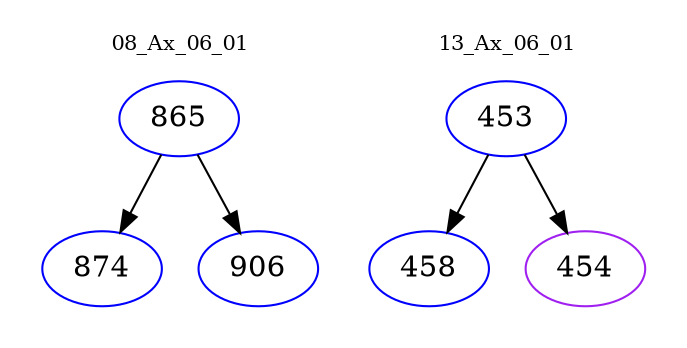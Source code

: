 digraph{
subgraph cluster_0 {
color = white
label = "08_Ax_06_01";
fontsize=10;
T0_865 [label="865", color="blue"]
T0_865 -> T0_874 [color="black"]
T0_874 [label="874", color="blue"]
T0_865 -> T0_906 [color="black"]
T0_906 [label="906", color="blue"]
}
subgraph cluster_1 {
color = white
label = "13_Ax_06_01";
fontsize=10;
T1_453 [label="453", color="blue"]
T1_453 -> T1_458 [color="black"]
T1_458 [label="458", color="blue"]
T1_453 -> T1_454 [color="black"]
T1_454 [label="454", color="purple"]
}
}
